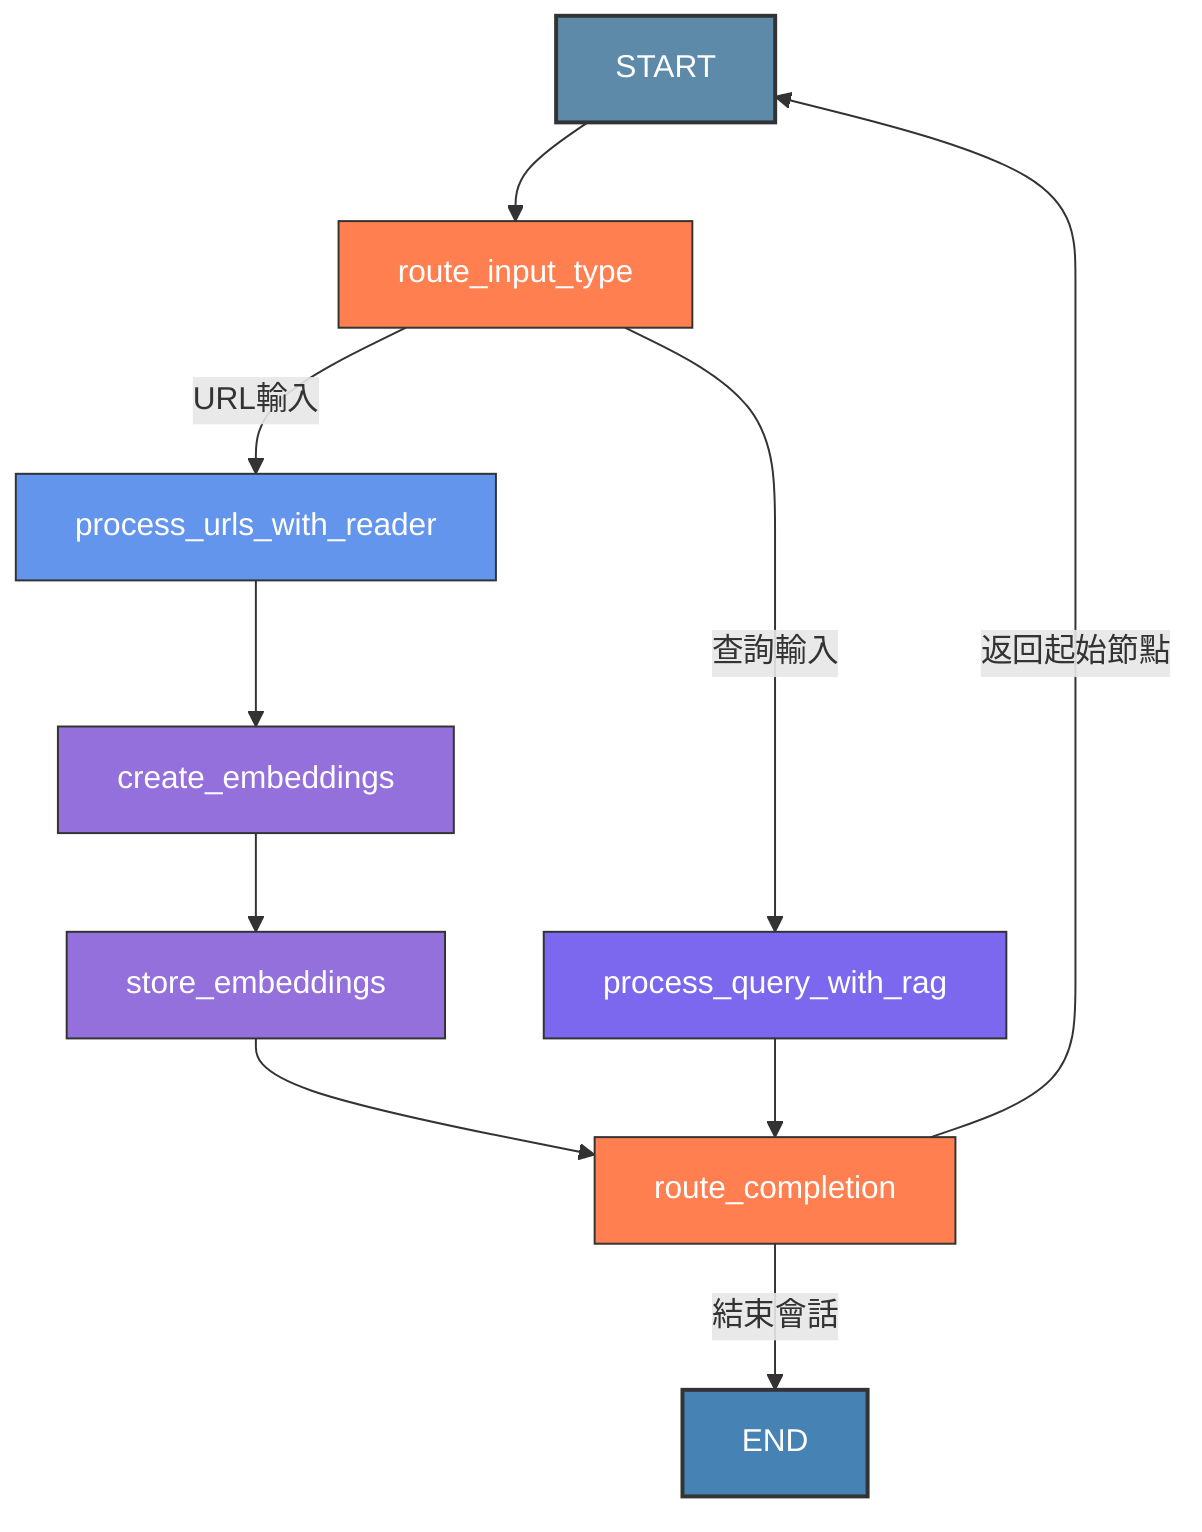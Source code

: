 graph TD
    A[START] --> B[route_input_type]
    B -->|"URL輸入"| C[process_urls_with_reader]
    B -->|"查詢輸入"| D[process_query_with_rag]
    
    C --> E[create_embeddings]
    E --> F[store_embeddings]
    F --> G[route_completion]
    
    D --> G
    
    G -->|"返回起始節點"| A
    G -->|"結束會話"| H[END]
    
    style A fill:#5D8AA8,stroke:#333,stroke-width:2px,color:white
    style B fill:#FF7F50,stroke:#333,stroke-width:1px,color:white
    style C fill:#6495ED,stroke:#333,stroke-width:1px,color:white
    style D fill:#7B68EE,stroke:#333,stroke-width:1px,color:white
    style E fill:#9370DB,stroke:#333,stroke-width:1px,color:white
    style F fill:#9370DB,stroke:#333,stroke-width:1px,color:white
    style G fill:#FF7F50,stroke:#333,stroke-width:1px,color:white
    style H fill:#4682B4,stroke:#333,stroke-width:2px,color:white